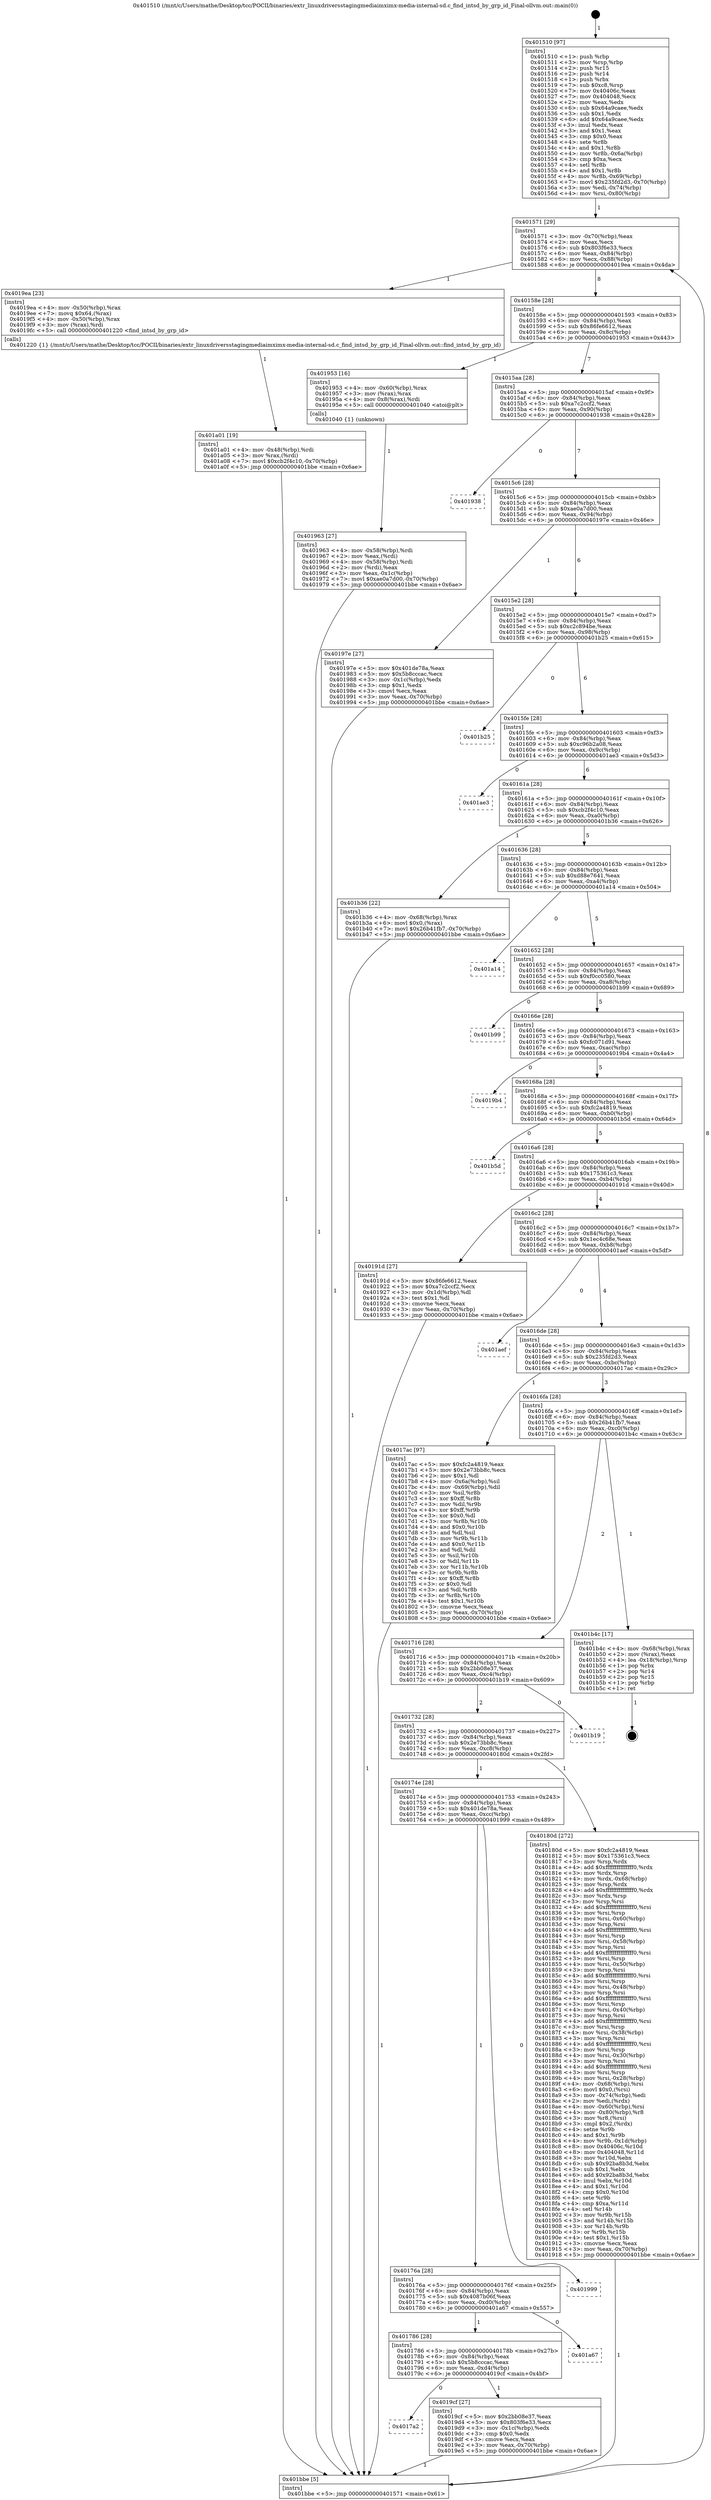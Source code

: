 digraph "0x401510" {
  label = "0x401510 (/mnt/c/Users/mathe/Desktop/tcc/POCII/binaries/extr_linuxdriversstagingmediaimximx-media-internal-sd.c_find_intsd_by_grp_id_Final-ollvm.out::main(0))"
  labelloc = "t"
  node[shape=record]

  Entry [label="",width=0.3,height=0.3,shape=circle,fillcolor=black,style=filled]
  "0x401571" [label="{
     0x401571 [29]\l
     | [instrs]\l
     &nbsp;&nbsp;0x401571 \<+3\>: mov -0x70(%rbp),%eax\l
     &nbsp;&nbsp;0x401574 \<+2\>: mov %eax,%ecx\l
     &nbsp;&nbsp;0x401576 \<+6\>: sub $0x803f6e33,%ecx\l
     &nbsp;&nbsp;0x40157c \<+6\>: mov %eax,-0x84(%rbp)\l
     &nbsp;&nbsp;0x401582 \<+6\>: mov %ecx,-0x88(%rbp)\l
     &nbsp;&nbsp;0x401588 \<+6\>: je 00000000004019ea \<main+0x4da\>\l
  }"]
  "0x4019ea" [label="{
     0x4019ea [23]\l
     | [instrs]\l
     &nbsp;&nbsp;0x4019ea \<+4\>: mov -0x50(%rbp),%rax\l
     &nbsp;&nbsp;0x4019ee \<+7\>: movq $0x64,(%rax)\l
     &nbsp;&nbsp;0x4019f5 \<+4\>: mov -0x50(%rbp),%rax\l
     &nbsp;&nbsp;0x4019f9 \<+3\>: mov (%rax),%rdi\l
     &nbsp;&nbsp;0x4019fc \<+5\>: call 0000000000401220 \<find_intsd_by_grp_id\>\l
     | [calls]\l
     &nbsp;&nbsp;0x401220 \{1\} (/mnt/c/Users/mathe/Desktop/tcc/POCII/binaries/extr_linuxdriversstagingmediaimximx-media-internal-sd.c_find_intsd_by_grp_id_Final-ollvm.out::find_intsd_by_grp_id)\l
  }"]
  "0x40158e" [label="{
     0x40158e [28]\l
     | [instrs]\l
     &nbsp;&nbsp;0x40158e \<+5\>: jmp 0000000000401593 \<main+0x83\>\l
     &nbsp;&nbsp;0x401593 \<+6\>: mov -0x84(%rbp),%eax\l
     &nbsp;&nbsp;0x401599 \<+5\>: sub $0x86fe6612,%eax\l
     &nbsp;&nbsp;0x40159e \<+6\>: mov %eax,-0x8c(%rbp)\l
     &nbsp;&nbsp;0x4015a4 \<+6\>: je 0000000000401953 \<main+0x443\>\l
  }"]
  Exit [label="",width=0.3,height=0.3,shape=circle,fillcolor=black,style=filled,peripheries=2]
  "0x401953" [label="{
     0x401953 [16]\l
     | [instrs]\l
     &nbsp;&nbsp;0x401953 \<+4\>: mov -0x60(%rbp),%rax\l
     &nbsp;&nbsp;0x401957 \<+3\>: mov (%rax),%rax\l
     &nbsp;&nbsp;0x40195a \<+4\>: mov 0x8(%rax),%rdi\l
     &nbsp;&nbsp;0x40195e \<+5\>: call 0000000000401040 \<atoi@plt\>\l
     | [calls]\l
     &nbsp;&nbsp;0x401040 \{1\} (unknown)\l
  }"]
  "0x4015aa" [label="{
     0x4015aa [28]\l
     | [instrs]\l
     &nbsp;&nbsp;0x4015aa \<+5\>: jmp 00000000004015af \<main+0x9f\>\l
     &nbsp;&nbsp;0x4015af \<+6\>: mov -0x84(%rbp),%eax\l
     &nbsp;&nbsp;0x4015b5 \<+5\>: sub $0xa7c2ccf2,%eax\l
     &nbsp;&nbsp;0x4015ba \<+6\>: mov %eax,-0x90(%rbp)\l
     &nbsp;&nbsp;0x4015c0 \<+6\>: je 0000000000401938 \<main+0x428\>\l
  }"]
  "0x401a01" [label="{
     0x401a01 [19]\l
     | [instrs]\l
     &nbsp;&nbsp;0x401a01 \<+4\>: mov -0x48(%rbp),%rdi\l
     &nbsp;&nbsp;0x401a05 \<+3\>: mov %rax,(%rdi)\l
     &nbsp;&nbsp;0x401a08 \<+7\>: movl $0xcb2f4c10,-0x70(%rbp)\l
     &nbsp;&nbsp;0x401a0f \<+5\>: jmp 0000000000401bbe \<main+0x6ae\>\l
  }"]
  "0x401938" [label="{
     0x401938\l
  }", style=dashed]
  "0x4015c6" [label="{
     0x4015c6 [28]\l
     | [instrs]\l
     &nbsp;&nbsp;0x4015c6 \<+5\>: jmp 00000000004015cb \<main+0xbb\>\l
     &nbsp;&nbsp;0x4015cb \<+6\>: mov -0x84(%rbp),%eax\l
     &nbsp;&nbsp;0x4015d1 \<+5\>: sub $0xae0a7d00,%eax\l
     &nbsp;&nbsp;0x4015d6 \<+6\>: mov %eax,-0x94(%rbp)\l
     &nbsp;&nbsp;0x4015dc \<+6\>: je 000000000040197e \<main+0x46e\>\l
  }"]
  "0x4017a2" [label="{
     0x4017a2\l
  }", style=dashed]
  "0x40197e" [label="{
     0x40197e [27]\l
     | [instrs]\l
     &nbsp;&nbsp;0x40197e \<+5\>: mov $0x401de78a,%eax\l
     &nbsp;&nbsp;0x401983 \<+5\>: mov $0x5b8cccac,%ecx\l
     &nbsp;&nbsp;0x401988 \<+3\>: mov -0x1c(%rbp),%edx\l
     &nbsp;&nbsp;0x40198b \<+3\>: cmp $0x1,%edx\l
     &nbsp;&nbsp;0x40198e \<+3\>: cmovl %ecx,%eax\l
     &nbsp;&nbsp;0x401991 \<+3\>: mov %eax,-0x70(%rbp)\l
     &nbsp;&nbsp;0x401994 \<+5\>: jmp 0000000000401bbe \<main+0x6ae\>\l
  }"]
  "0x4015e2" [label="{
     0x4015e2 [28]\l
     | [instrs]\l
     &nbsp;&nbsp;0x4015e2 \<+5\>: jmp 00000000004015e7 \<main+0xd7\>\l
     &nbsp;&nbsp;0x4015e7 \<+6\>: mov -0x84(%rbp),%eax\l
     &nbsp;&nbsp;0x4015ed \<+5\>: sub $0xc2c894be,%eax\l
     &nbsp;&nbsp;0x4015f2 \<+6\>: mov %eax,-0x98(%rbp)\l
     &nbsp;&nbsp;0x4015f8 \<+6\>: je 0000000000401b25 \<main+0x615\>\l
  }"]
  "0x4019cf" [label="{
     0x4019cf [27]\l
     | [instrs]\l
     &nbsp;&nbsp;0x4019cf \<+5\>: mov $0x2bb08e37,%eax\l
     &nbsp;&nbsp;0x4019d4 \<+5\>: mov $0x803f6e33,%ecx\l
     &nbsp;&nbsp;0x4019d9 \<+3\>: mov -0x1c(%rbp),%edx\l
     &nbsp;&nbsp;0x4019dc \<+3\>: cmp $0x0,%edx\l
     &nbsp;&nbsp;0x4019df \<+3\>: cmove %ecx,%eax\l
     &nbsp;&nbsp;0x4019e2 \<+3\>: mov %eax,-0x70(%rbp)\l
     &nbsp;&nbsp;0x4019e5 \<+5\>: jmp 0000000000401bbe \<main+0x6ae\>\l
  }"]
  "0x401b25" [label="{
     0x401b25\l
  }", style=dashed]
  "0x4015fe" [label="{
     0x4015fe [28]\l
     | [instrs]\l
     &nbsp;&nbsp;0x4015fe \<+5\>: jmp 0000000000401603 \<main+0xf3\>\l
     &nbsp;&nbsp;0x401603 \<+6\>: mov -0x84(%rbp),%eax\l
     &nbsp;&nbsp;0x401609 \<+5\>: sub $0xc96b2a08,%eax\l
     &nbsp;&nbsp;0x40160e \<+6\>: mov %eax,-0x9c(%rbp)\l
     &nbsp;&nbsp;0x401614 \<+6\>: je 0000000000401ae3 \<main+0x5d3\>\l
  }"]
  "0x401786" [label="{
     0x401786 [28]\l
     | [instrs]\l
     &nbsp;&nbsp;0x401786 \<+5\>: jmp 000000000040178b \<main+0x27b\>\l
     &nbsp;&nbsp;0x40178b \<+6\>: mov -0x84(%rbp),%eax\l
     &nbsp;&nbsp;0x401791 \<+5\>: sub $0x5b8cccac,%eax\l
     &nbsp;&nbsp;0x401796 \<+6\>: mov %eax,-0xd4(%rbp)\l
     &nbsp;&nbsp;0x40179c \<+6\>: je 00000000004019cf \<main+0x4bf\>\l
  }"]
  "0x401ae3" [label="{
     0x401ae3\l
  }", style=dashed]
  "0x40161a" [label="{
     0x40161a [28]\l
     | [instrs]\l
     &nbsp;&nbsp;0x40161a \<+5\>: jmp 000000000040161f \<main+0x10f\>\l
     &nbsp;&nbsp;0x40161f \<+6\>: mov -0x84(%rbp),%eax\l
     &nbsp;&nbsp;0x401625 \<+5\>: sub $0xcb2f4c10,%eax\l
     &nbsp;&nbsp;0x40162a \<+6\>: mov %eax,-0xa0(%rbp)\l
     &nbsp;&nbsp;0x401630 \<+6\>: je 0000000000401b36 \<main+0x626\>\l
  }"]
  "0x401a67" [label="{
     0x401a67\l
  }", style=dashed]
  "0x401b36" [label="{
     0x401b36 [22]\l
     | [instrs]\l
     &nbsp;&nbsp;0x401b36 \<+4\>: mov -0x68(%rbp),%rax\l
     &nbsp;&nbsp;0x401b3a \<+6\>: movl $0x0,(%rax)\l
     &nbsp;&nbsp;0x401b40 \<+7\>: movl $0x26b41fb7,-0x70(%rbp)\l
     &nbsp;&nbsp;0x401b47 \<+5\>: jmp 0000000000401bbe \<main+0x6ae\>\l
  }"]
  "0x401636" [label="{
     0x401636 [28]\l
     | [instrs]\l
     &nbsp;&nbsp;0x401636 \<+5\>: jmp 000000000040163b \<main+0x12b\>\l
     &nbsp;&nbsp;0x40163b \<+6\>: mov -0x84(%rbp),%eax\l
     &nbsp;&nbsp;0x401641 \<+5\>: sub $0xd88e7641,%eax\l
     &nbsp;&nbsp;0x401646 \<+6\>: mov %eax,-0xa4(%rbp)\l
     &nbsp;&nbsp;0x40164c \<+6\>: je 0000000000401a14 \<main+0x504\>\l
  }"]
  "0x40176a" [label="{
     0x40176a [28]\l
     | [instrs]\l
     &nbsp;&nbsp;0x40176a \<+5\>: jmp 000000000040176f \<main+0x25f\>\l
     &nbsp;&nbsp;0x40176f \<+6\>: mov -0x84(%rbp),%eax\l
     &nbsp;&nbsp;0x401775 \<+5\>: sub $0x4087b06f,%eax\l
     &nbsp;&nbsp;0x40177a \<+6\>: mov %eax,-0xd0(%rbp)\l
     &nbsp;&nbsp;0x401780 \<+6\>: je 0000000000401a67 \<main+0x557\>\l
  }"]
  "0x401a14" [label="{
     0x401a14\l
  }", style=dashed]
  "0x401652" [label="{
     0x401652 [28]\l
     | [instrs]\l
     &nbsp;&nbsp;0x401652 \<+5\>: jmp 0000000000401657 \<main+0x147\>\l
     &nbsp;&nbsp;0x401657 \<+6\>: mov -0x84(%rbp),%eax\l
     &nbsp;&nbsp;0x40165d \<+5\>: sub $0xf0cc0580,%eax\l
     &nbsp;&nbsp;0x401662 \<+6\>: mov %eax,-0xa8(%rbp)\l
     &nbsp;&nbsp;0x401668 \<+6\>: je 0000000000401b99 \<main+0x689\>\l
  }"]
  "0x401999" [label="{
     0x401999\l
  }", style=dashed]
  "0x401b99" [label="{
     0x401b99\l
  }", style=dashed]
  "0x40166e" [label="{
     0x40166e [28]\l
     | [instrs]\l
     &nbsp;&nbsp;0x40166e \<+5\>: jmp 0000000000401673 \<main+0x163\>\l
     &nbsp;&nbsp;0x401673 \<+6\>: mov -0x84(%rbp),%eax\l
     &nbsp;&nbsp;0x401679 \<+5\>: sub $0xfc071d91,%eax\l
     &nbsp;&nbsp;0x40167e \<+6\>: mov %eax,-0xac(%rbp)\l
     &nbsp;&nbsp;0x401684 \<+6\>: je 00000000004019b4 \<main+0x4a4\>\l
  }"]
  "0x401963" [label="{
     0x401963 [27]\l
     | [instrs]\l
     &nbsp;&nbsp;0x401963 \<+4\>: mov -0x58(%rbp),%rdi\l
     &nbsp;&nbsp;0x401967 \<+2\>: mov %eax,(%rdi)\l
     &nbsp;&nbsp;0x401969 \<+4\>: mov -0x58(%rbp),%rdi\l
     &nbsp;&nbsp;0x40196d \<+2\>: mov (%rdi),%eax\l
     &nbsp;&nbsp;0x40196f \<+3\>: mov %eax,-0x1c(%rbp)\l
     &nbsp;&nbsp;0x401972 \<+7\>: movl $0xae0a7d00,-0x70(%rbp)\l
     &nbsp;&nbsp;0x401979 \<+5\>: jmp 0000000000401bbe \<main+0x6ae\>\l
  }"]
  "0x4019b4" [label="{
     0x4019b4\l
  }", style=dashed]
  "0x40168a" [label="{
     0x40168a [28]\l
     | [instrs]\l
     &nbsp;&nbsp;0x40168a \<+5\>: jmp 000000000040168f \<main+0x17f\>\l
     &nbsp;&nbsp;0x40168f \<+6\>: mov -0x84(%rbp),%eax\l
     &nbsp;&nbsp;0x401695 \<+5\>: sub $0xfc2a4819,%eax\l
     &nbsp;&nbsp;0x40169a \<+6\>: mov %eax,-0xb0(%rbp)\l
     &nbsp;&nbsp;0x4016a0 \<+6\>: je 0000000000401b5d \<main+0x64d\>\l
  }"]
  "0x40174e" [label="{
     0x40174e [28]\l
     | [instrs]\l
     &nbsp;&nbsp;0x40174e \<+5\>: jmp 0000000000401753 \<main+0x243\>\l
     &nbsp;&nbsp;0x401753 \<+6\>: mov -0x84(%rbp),%eax\l
     &nbsp;&nbsp;0x401759 \<+5\>: sub $0x401de78a,%eax\l
     &nbsp;&nbsp;0x40175e \<+6\>: mov %eax,-0xcc(%rbp)\l
     &nbsp;&nbsp;0x401764 \<+6\>: je 0000000000401999 \<main+0x489\>\l
  }"]
  "0x401b5d" [label="{
     0x401b5d\l
  }", style=dashed]
  "0x4016a6" [label="{
     0x4016a6 [28]\l
     | [instrs]\l
     &nbsp;&nbsp;0x4016a6 \<+5\>: jmp 00000000004016ab \<main+0x19b\>\l
     &nbsp;&nbsp;0x4016ab \<+6\>: mov -0x84(%rbp),%eax\l
     &nbsp;&nbsp;0x4016b1 \<+5\>: sub $0x175361c3,%eax\l
     &nbsp;&nbsp;0x4016b6 \<+6\>: mov %eax,-0xb4(%rbp)\l
     &nbsp;&nbsp;0x4016bc \<+6\>: je 000000000040191d \<main+0x40d\>\l
  }"]
  "0x40180d" [label="{
     0x40180d [272]\l
     | [instrs]\l
     &nbsp;&nbsp;0x40180d \<+5\>: mov $0xfc2a4819,%eax\l
     &nbsp;&nbsp;0x401812 \<+5\>: mov $0x175361c3,%ecx\l
     &nbsp;&nbsp;0x401817 \<+3\>: mov %rsp,%rdx\l
     &nbsp;&nbsp;0x40181a \<+4\>: add $0xfffffffffffffff0,%rdx\l
     &nbsp;&nbsp;0x40181e \<+3\>: mov %rdx,%rsp\l
     &nbsp;&nbsp;0x401821 \<+4\>: mov %rdx,-0x68(%rbp)\l
     &nbsp;&nbsp;0x401825 \<+3\>: mov %rsp,%rdx\l
     &nbsp;&nbsp;0x401828 \<+4\>: add $0xfffffffffffffff0,%rdx\l
     &nbsp;&nbsp;0x40182c \<+3\>: mov %rdx,%rsp\l
     &nbsp;&nbsp;0x40182f \<+3\>: mov %rsp,%rsi\l
     &nbsp;&nbsp;0x401832 \<+4\>: add $0xfffffffffffffff0,%rsi\l
     &nbsp;&nbsp;0x401836 \<+3\>: mov %rsi,%rsp\l
     &nbsp;&nbsp;0x401839 \<+4\>: mov %rsi,-0x60(%rbp)\l
     &nbsp;&nbsp;0x40183d \<+3\>: mov %rsp,%rsi\l
     &nbsp;&nbsp;0x401840 \<+4\>: add $0xfffffffffffffff0,%rsi\l
     &nbsp;&nbsp;0x401844 \<+3\>: mov %rsi,%rsp\l
     &nbsp;&nbsp;0x401847 \<+4\>: mov %rsi,-0x58(%rbp)\l
     &nbsp;&nbsp;0x40184b \<+3\>: mov %rsp,%rsi\l
     &nbsp;&nbsp;0x40184e \<+4\>: add $0xfffffffffffffff0,%rsi\l
     &nbsp;&nbsp;0x401852 \<+3\>: mov %rsi,%rsp\l
     &nbsp;&nbsp;0x401855 \<+4\>: mov %rsi,-0x50(%rbp)\l
     &nbsp;&nbsp;0x401859 \<+3\>: mov %rsp,%rsi\l
     &nbsp;&nbsp;0x40185c \<+4\>: add $0xfffffffffffffff0,%rsi\l
     &nbsp;&nbsp;0x401860 \<+3\>: mov %rsi,%rsp\l
     &nbsp;&nbsp;0x401863 \<+4\>: mov %rsi,-0x48(%rbp)\l
     &nbsp;&nbsp;0x401867 \<+3\>: mov %rsp,%rsi\l
     &nbsp;&nbsp;0x40186a \<+4\>: add $0xfffffffffffffff0,%rsi\l
     &nbsp;&nbsp;0x40186e \<+3\>: mov %rsi,%rsp\l
     &nbsp;&nbsp;0x401871 \<+4\>: mov %rsi,-0x40(%rbp)\l
     &nbsp;&nbsp;0x401875 \<+3\>: mov %rsp,%rsi\l
     &nbsp;&nbsp;0x401878 \<+4\>: add $0xfffffffffffffff0,%rsi\l
     &nbsp;&nbsp;0x40187c \<+3\>: mov %rsi,%rsp\l
     &nbsp;&nbsp;0x40187f \<+4\>: mov %rsi,-0x38(%rbp)\l
     &nbsp;&nbsp;0x401883 \<+3\>: mov %rsp,%rsi\l
     &nbsp;&nbsp;0x401886 \<+4\>: add $0xfffffffffffffff0,%rsi\l
     &nbsp;&nbsp;0x40188a \<+3\>: mov %rsi,%rsp\l
     &nbsp;&nbsp;0x40188d \<+4\>: mov %rsi,-0x30(%rbp)\l
     &nbsp;&nbsp;0x401891 \<+3\>: mov %rsp,%rsi\l
     &nbsp;&nbsp;0x401894 \<+4\>: add $0xfffffffffffffff0,%rsi\l
     &nbsp;&nbsp;0x401898 \<+3\>: mov %rsi,%rsp\l
     &nbsp;&nbsp;0x40189b \<+4\>: mov %rsi,-0x28(%rbp)\l
     &nbsp;&nbsp;0x40189f \<+4\>: mov -0x68(%rbp),%rsi\l
     &nbsp;&nbsp;0x4018a3 \<+6\>: movl $0x0,(%rsi)\l
     &nbsp;&nbsp;0x4018a9 \<+3\>: mov -0x74(%rbp),%edi\l
     &nbsp;&nbsp;0x4018ac \<+2\>: mov %edi,(%rdx)\l
     &nbsp;&nbsp;0x4018ae \<+4\>: mov -0x60(%rbp),%rsi\l
     &nbsp;&nbsp;0x4018b2 \<+4\>: mov -0x80(%rbp),%r8\l
     &nbsp;&nbsp;0x4018b6 \<+3\>: mov %r8,(%rsi)\l
     &nbsp;&nbsp;0x4018b9 \<+3\>: cmpl $0x2,(%rdx)\l
     &nbsp;&nbsp;0x4018bc \<+4\>: setne %r9b\l
     &nbsp;&nbsp;0x4018c0 \<+4\>: and $0x1,%r9b\l
     &nbsp;&nbsp;0x4018c4 \<+4\>: mov %r9b,-0x1d(%rbp)\l
     &nbsp;&nbsp;0x4018c8 \<+8\>: mov 0x40406c,%r10d\l
     &nbsp;&nbsp;0x4018d0 \<+8\>: mov 0x404048,%r11d\l
     &nbsp;&nbsp;0x4018d8 \<+3\>: mov %r10d,%ebx\l
     &nbsp;&nbsp;0x4018db \<+6\>: sub $0x92ba8b3d,%ebx\l
     &nbsp;&nbsp;0x4018e1 \<+3\>: sub $0x1,%ebx\l
     &nbsp;&nbsp;0x4018e4 \<+6\>: add $0x92ba8b3d,%ebx\l
     &nbsp;&nbsp;0x4018ea \<+4\>: imul %ebx,%r10d\l
     &nbsp;&nbsp;0x4018ee \<+4\>: and $0x1,%r10d\l
     &nbsp;&nbsp;0x4018f2 \<+4\>: cmp $0x0,%r10d\l
     &nbsp;&nbsp;0x4018f6 \<+4\>: sete %r9b\l
     &nbsp;&nbsp;0x4018fa \<+4\>: cmp $0xa,%r11d\l
     &nbsp;&nbsp;0x4018fe \<+4\>: setl %r14b\l
     &nbsp;&nbsp;0x401902 \<+3\>: mov %r9b,%r15b\l
     &nbsp;&nbsp;0x401905 \<+3\>: and %r14b,%r15b\l
     &nbsp;&nbsp;0x401908 \<+3\>: xor %r14b,%r9b\l
     &nbsp;&nbsp;0x40190b \<+3\>: or %r9b,%r15b\l
     &nbsp;&nbsp;0x40190e \<+4\>: test $0x1,%r15b\l
     &nbsp;&nbsp;0x401912 \<+3\>: cmovne %ecx,%eax\l
     &nbsp;&nbsp;0x401915 \<+3\>: mov %eax,-0x70(%rbp)\l
     &nbsp;&nbsp;0x401918 \<+5\>: jmp 0000000000401bbe \<main+0x6ae\>\l
  }"]
  "0x40191d" [label="{
     0x40191d [27]\l
     | [instrs]\l
     &nbsp;&nbsp;0x40191d \<+5\>: mov $0x86fe6612,%eax\l
     &nbsp;&nbsp;0x401922 \<+5\>: mov $0xa7c2ccf2,%ecx\l
     &nbsp;&nbsp;0x401927 \<+3\>: mov -0x1d(%rbp),%dl\l
     &nbsp;&nbsp;0x40192a \<+3\>: test $0x1,%dl\l
     &nbsp;&nbsp;0x40192d \<+3\>: cmovne %ecx,%eax\l
     &nbsp;&nbsp;0x401930 \<+3\>: mov %eax,-0x70(%rbp)\l
     &nbsp;&nbsp;0x401933 \<+5\>: jmp 0000000000401bbe \<main+0x6ae\>\l
  }"]
  "0x4016c2" [label="{
     0x4016c2 [28]\l
     | [instrs]\l
     &nbsp;&nbsp;0x4016c2 \<+5\>: jmp 00000000004016c7 \<main+0x1b7\>\l
     &nbsp;&nbsp;0x4016c7 \<+6\>: mov -0x84(%rbp),%eax\l
     &nbsp;&nbsp;0x4016cd \<+5\>: sub $0x1ec4c68e,%eax\l
     &nbsp;&nbsp;0x4016d2 \<+6\>: mov %eax,-0xb8(%rbp)\l
     &nbsp;&nbsp;0x4016d8 \<+6\>: je 0000000000401aef \<main+0x5df\>\l
  }"]
  "0x401732" [label="{
     0x401732 [28]\l
     | [instrs]\l
     &nbsp;&nbsp;0x401732 \<+5\>: jmp 0000000000401737 \<main+0x227\>\l
     &nbsp;&nbsp;0x401737 \<+6\>: mov -0x84(%rbp),%eax\l
     &nbsp;&nbsp;0x40173d \<+5\>: sub $0x2e73bb8c,%eax\l
     &nbsp;&nbsp;0x401742 \<+6\>: mov %eax,-0xc8(%rbp)\l
     &nbsp;&nbsp;0x401748 \<+6\>: je 000000000040180d \<main+0x2fd\>\l
  }"]
  "0x401aef" [label="{
     0x401aef\l
  }", style=dashed]
  "0x4016de" [label="{
     0x4016de [28]\l
     | [instrs]\l
     &nbsp;&nbsp;0x4016de \<+5\>: jmp 00000000004016e3 \<main+0x1d3\>\l
     &nbsp;&nbsp;0x4016e3 \<+6\>: mov -0x84(%rbp),%eax\l
     &nbsp;&nbsp;0x4016e9 \<+5\>: sub $0x235fd2d3,%eax\l
     &nbsp;&nbsp;0x4016ee \<+6\>: mov %eax,-0xbc(%rbp)\l
     &nbsp;&nbsp;0x4016f4 \<+6\>: je 00000000004017ac \<main+0x29c\>\l
  }"]
  "0x401b19" [label="{
     0x401b19\l
  }", style=dashed]
  "0x4017ac" [label="{
     0x4017ac [97]\l
     | [instrs]\l
     &nbsp;&nbsp;0x4017ac \<+5\>: mov $0xfc2a4819,%eax\l
     &nbsp;&nbsp;0x4017b1 \<+5\>: mov $0x2e73bb8c,%ecx\l
     &nbsp;&nbsp;0x4017b6 \<+2\>: mov $0x1,%dl\l
     &nbsp;&nbsp;0x4017b8 \<+4\>: mov -0x6a(%rbp),%sil\l
     &nbsp;&nbsp;0x4017bc \<+4\>: mov -0x69(%rbp),%dil\l
     &nbsp;&nbsp;0x4017c0 \<+3\>: mov %sil,%r8b\l
     &nbsp;&nbsp;0x4017c3 \<+4\>: xor $0xff,%r8b\l
     &nbsp;&nbsp;0x4017c7 \<+3\>: mov %dil,%r9b\l
     &nbsp;&nbsp;0x4017ca \<+4\>: xor $0xff,%r9b\l
     &nbsp;&nbsp;0x4017ce \<+3\>: xor $0x0,%dl\l
     &nbsp;&nbsp;0x4017d1 \<+3\>: mov %r8b,%r10b\l
     &nbsp;&nbsp;0x4017d4 \<+4\>: and $0x0,%r10b\l
     &nbsp;&nbsp;0x4017d8 \<+3\>: and %dl,%sil\l
     &nbsp;&nbsp;0x4017db \<+3\>: mov %r9b,%r11b\l
     &nbsp;&nbsp;0x4017de \<+4\>: and $0x0,%r11b\l
     &nbsp;&nbsp;0x4017e2 \<+3\>: and %dl,%dil\l
     &nbsp;&nbsp;0x4017e5 \<+3\>: or %sil,%r10b\l
     &nbsp;&nbsp;0x4017e8 \<+3\>: or %dil,%r11b\l
     &nbsp;&nbsp;0x4017eb \<+3\>: xor %r11b,%r10b\l
     &nbsp;&nbsp;0x4017ee \<+3\>: or %r9b,%r8b\l
     &nbsp;&nbsp;0x4017f1 \<+4\>: xor $0xff,%r8b\l
     &nbsp;&nbsp;0x4017f5 \<+3\>: or $0x0,%dl\l
     &nbsp;&nbsp;0x4017f8 \<+3\>: and %dl,%r8b\l
     &nbsp;&nbsp;0x4017fb \<+3\>: or %r8b,%r10b\l
     &nbsp;&nbsp;0x4017fe \<+4\>: test $0x1,%r10b\l
     &nbsp;&nbsp;0x401802 \<+3\>: cmovne %ecx,%eax\l
     &nbsp;&nbsp;0x401805 \<+3\>: mov %eax,-0x70(%rbp)\l
     &nbsp;&nbsp;0x401808 \<+5\>: jmp 0000000000401bbe \<main+0x6ae\>\l
  }"]
  "0x4016fa" [label="{
     0x4016fa [28]\l
     | [instrs]\l
     &nbsp;&nbsp;0x4016fa \<+5\>: jmp 00000000004016ff \<main+0x1ef\>\l
     &nbsp;&nbsp;0x4016ff \<+6\>: mov -0x84(%rbp),%eax\l
     &nbsp;&nbsp;0x401705 \<+5\>: sub $0x26b41fb7,%eax\l
     &nbsp;&nbsp;0x40170a \<+6\>: mov %eax,-0xc0(%rbp)\l
     &nbsp;&nbsp;0x401710 \<+6\>: je 0000000000401b4c \<main+0x63c\>\l
  }"]
  "0x401bbe" [label="{
     0x401bbe [5]\l
     | [instrs]\l
     &nbsp;&nbsp;0x401bbe \<+5\>: jmp 0000000000401571 \<main+0x61\>\l
  }"]
  "0x401510" [label="{
     0x401510 [97]\l
     | [instrs]\l
     &nbsp;&nbsp;0x401510 \<+1\>: push %rbp\l
     &nbsp;&nbsp;0x401511 \<+3\>: mov %rsp,%rbp\l
     &nbsp;&nbsp;0x401514 \<+2\>: push %r15\l
     &nbsp;&nbsp;0x401516 \<+2\>: push %r14\l
     &nbsp;&nbsp;0x401518 \<+1\>: push %rbx\l
     &nbsp;&nbsp;0x401519 \<+7\>: sub $0xc8,%rsp\l
     &nbsp;&nbsp;0x401520 \<+7\>: mov 0x40406c,%eax\l
     &nbsp;&nbsp;0x401527 \<+7\>: mov 0x404048,%ecx\l
     &nbsp;&nbsp;0x40152e \<+2\>: mov %eax,%edx\l
     &nbsp;&nbsp;0x401530 \<+6\>: sub $0x64a9caee,%edx\l
     &nbsp;&nbsp;0x401536 \<+3\>: sub $0x1,%edx\l
     &nbsp;&nbsp;0x401539 \<+6\>: add $0x64a9caee,%edx\l
     &nbsp;&nbsp;0x40153f \<+3\>: imul %edx,%eax\l
     &nbsp;&nbsp;0x401542 \<+3\>: and $0x1,%eax\l
     &nbsp;&nbsp;0x401545 \<+3\>: cmp $0x0,%eax\l
     &nbsp;&nbsp;0x401548 \<+4\>: sete %r8b\l
     &nbsp;&nbsp;0x40154c \<+4\>: and $0x1,%r8b\l
     &nbsp;&nbsp;0x401550 \<+4\>: mov %r8b,-0x6a(%rbp)\l
     &nbsp;&nbsp;0x401554 \<+3\>: cmp $0xa,%ecx\l
     &nbsp;&nbsp;0x401557 \<+4\>: setl %r8b\l
     &nbsp;&nbsp;0x40155b \<+4\>: and $0x1,%r8b\l
     &nbsp;&nbsp;0x40155f \<+4\>: mov %r8b,-0x69(%rbp)\l
     &nbsp;&nbsp;0x401563 \<+7\>: movl $0x235fd2d3,-0x70(%rbp)\l
     &nbsp;&nbsp;0x40156a \<+3\>: mov %edi,-0x74(%rbp)\l
     &nbsp;&nbsp;0x40156d \<+4\>: mov %rsi,-0x80(%rbp)\l
  }"]
  "0x401716" [label="{
     0x401716 [28]\l
     | [instrs]\l
     &nbsp;&nbsp;0x401716 \<+5\>: jmp 000000000040171b \<main+0x20b\>\l
     &nbsp;&nbsp;0x40171b \<+6\>: mov -0x84(%rbp),%eax\l
     &nbsp;&nbsp;0x401721 \<+5\>: sub $0x2bb08e37,%eax\l
     &nbsp;&nbsp;0x401726 \<+6\>: mov %eax,-0xc4(%rbp)\l
     &nbsp;&nbsp;0x40172c \<+6\>: je 0000000000401b19 \<main+0x609\>\l
  }"]
  "0x401b4c" [label="{
     0x401b4c [17]\l
     | [instrs]\l
     &nbsp;&nbsp;0x401b4c \<+4\>: mov -0x68(%rbp),%rax\l
     &nbsp;&nbsp;0x401b50 \<+2\>: mov (%rax),%eax\l
     &nbsp;&nbsp;0x401b52 \<+4\>: lea -0x18(%rbp),%rsp\l
     &nbsp;&nbsp;0x401b56 \<+1\>: pop %rbx\l
     &nbsp;&nbsp;0x401b57 \<+2\>: pop %r14\l
     &nbsp;&nbsp;0x401b59 \<+2\>: pop %r15\l
     &nbsp;&nbsp;0x401b5b \<+1\>: pop %rbp\l
     &nbsp;&nbsp;0x401b5c \<+1\>: ret\l
  }"]
  Entry -> "0x401510" [label=" 1"]
  "0x401571" -> "0x4019ea" [label=" 1"]
  "0x401571" -> "0x40158e" [label=" 8"]
  "0x401b4c" -> Exit [label=" 1"]
  "0x40158e" -> "0x401953" [label=" 1"]
  "0x40158e" -> "0x4015aa" [label=" 7"]
  "0x401b36" -> "0x401bbe" [label=" 1"]
  "0x4015aa" -> "0x401938" [label=" 0"]
  "0x4015aa" -> "0x4015c6" [label=" 7"]
  "0x401a01" -> "0x401bbe" [label=" 1"]
  "0x4015c6" -> "0x40197e" [label=" 1"]
  "0x4015c6" -> "0x4015e2" [label=" 6"]
  "0x4019ea" -> "0x401a01" [label=" 1"]
  "0x4015e2" -> "0x401b25" [label=" 0"]
  "0x4015e2" -> "0x4015fe" [label=" 6"]
  "0x4019cf" -> "0x401bbe" [label=" 1"]
  "0x4015fe" -> "0x401ae3" [label=" 0"]
  "0x4015fe" -> "0x40161a" [label=" 6"]
  "0x401786" -> "0x4019cf" [label=" 1"]
  "0x40161a" -> "0x401b36" [label=" 1"]
  "0x40161a" -> "0x401636" [label=" 5"]
  "0x401786" -> "0x4017a2" [label=" 0"]
  "0x401636" -> "0x401a14" [label=" 0"]
  "0x401636" -> "0x401652" [label=" 5"]
  "0x40176a" -> "0x401a67" [label=" 0"]
  "0x401652" -> "0x401b99" [label=" 0"]
  "0x401652" -> "0x40166e" [label=" 5"]
  "0x40176a" -> "0x401786" [label=" 1"]
  "0x40166e" -> "0x4019b4" [label=" 0"]
  "0x40166e" -> "0x40168a" [label=" 5"]
  "0x40174e" -> "0x401999" [label=" 0"]
  "0x40168a" -> "0x401b5d" [label=" 0"]
  "0x40168a" -> "0x4016a6" [label=" 5"]
  "0x40197e" -> "0x401bbe" [label=" 1"]
  "0x4016a6" -> "0x40191d" [label=" 1"]
  "0x4016a6" -> "0x4016c2" [label=" 4"]
  "0x401963" -> "0x401bbe" [label=" 1"]
  "0x4016c2" -> "0x401aef" [label=" 0"]
  "0x4016c2" -> "0x4016de" [label=" 4"]
  "0x40191d" -> "0x401bbe" [label=" 1"]
  "0x4016de" -> "0x4017ac" [label=" 1"]
  "0x4016de" -> "0x4016fa" [label=" 3"]
  "0x4017ac" -> "0x401bbe" [label=" 1"]
  "0x401510" -> "0x401571" [label=" 1"]
  "0x401bbe" -> "0x401571" [label=" 8"]
  "0x40180d" -> "0x401bbe" [label=" 1"]
  "0x4016fa" -> "0x401b4c" [label=" 1"]
  "0x4016fa" -> "0x401716" [label=" 2"]
  "0x40174e" -> "0x40176a" [label=" 1"]
  "0x401716" -> "0x401b19" [label=" 0"]
  "0x401716" -> "0x401732" [label=" 2"]
  "0x401953" -> "0x401963" [label=" 1"]
  "0x401732" -> "0x40180d" [label=" 1"]
  "0x401732" -> "0x40174e" [label=" 1"]
}

